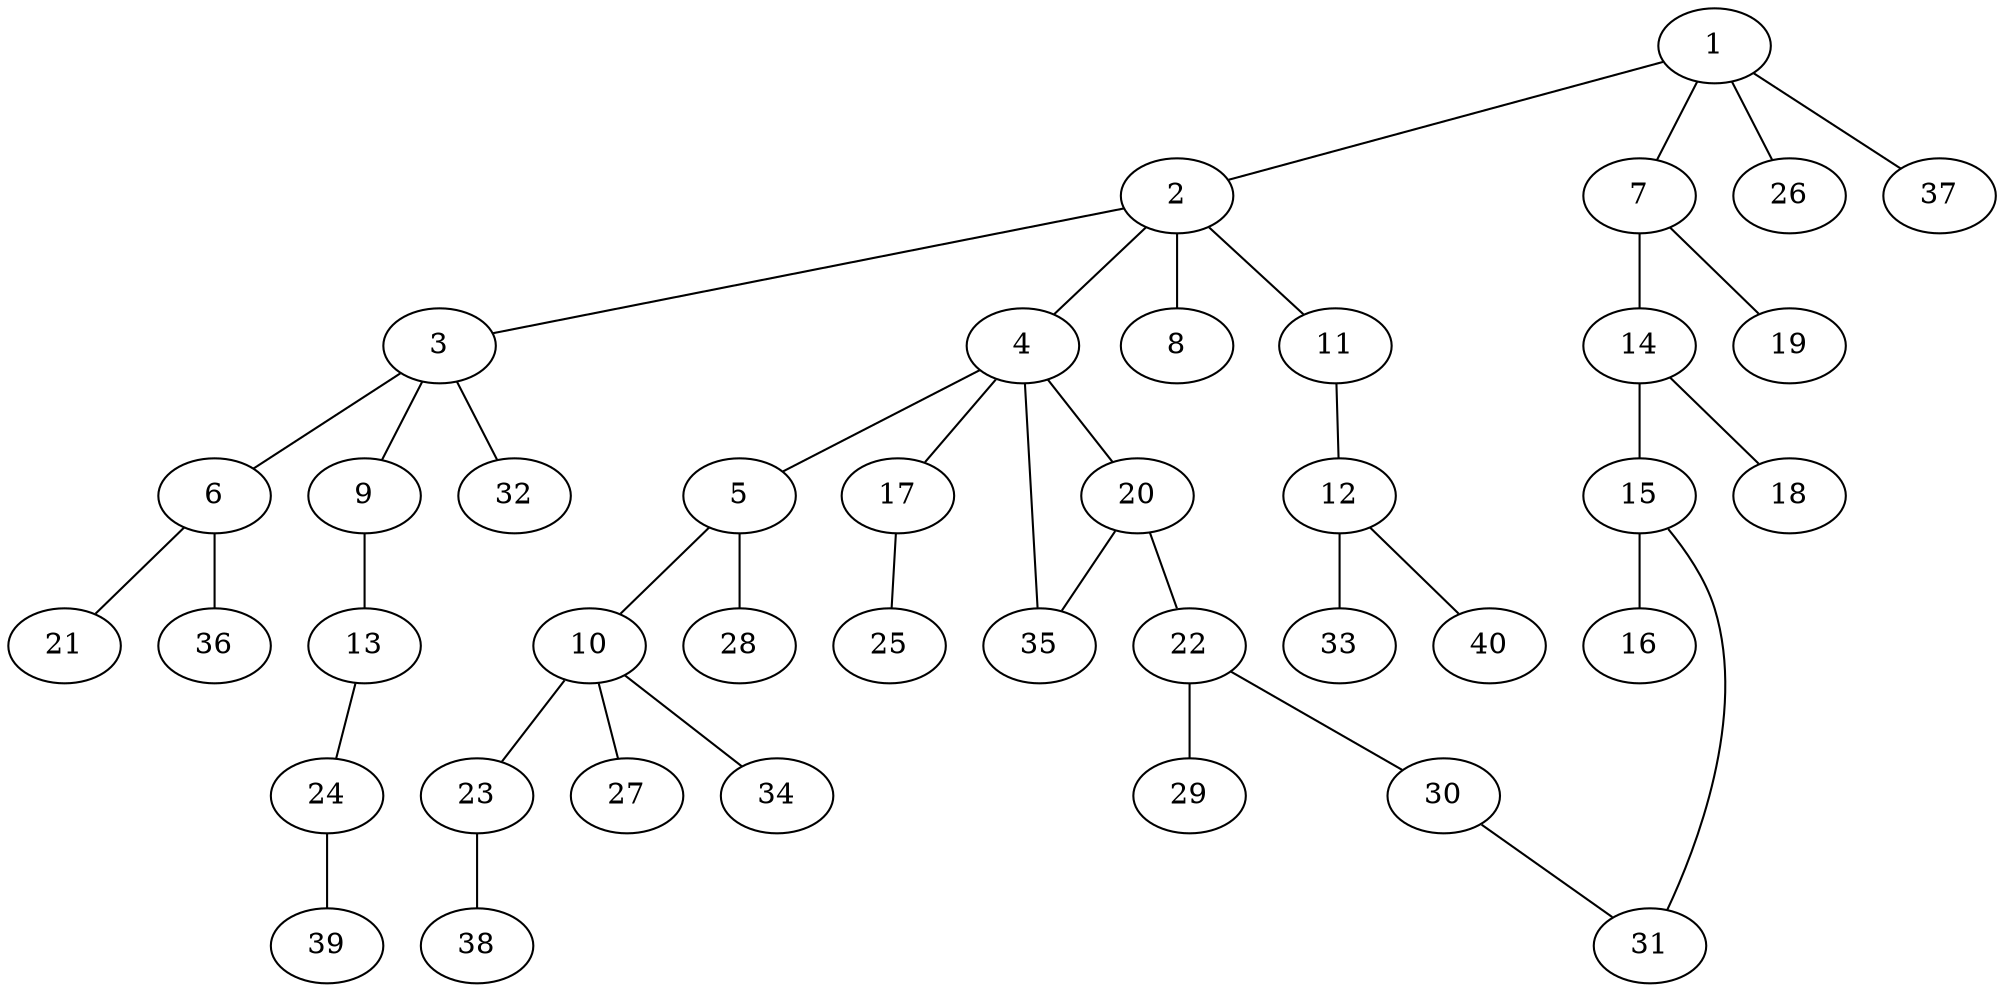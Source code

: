 graph graphname {1--2
1--7
1--26
1--37
2--3
2--4
2--8
2--11
3--6
3--9
3--32
4--5
4--17
4--20
4--35
5--10
5--28
6--21
6--36
7--14
7--19
9--13
10--23
10--27
10--34
11--12
12--33
12--40
13--24
14--15
14--18
15--16
15--31
17--25
20--22
20--35
22--29
22--30
23--38
24--39
30--31
}